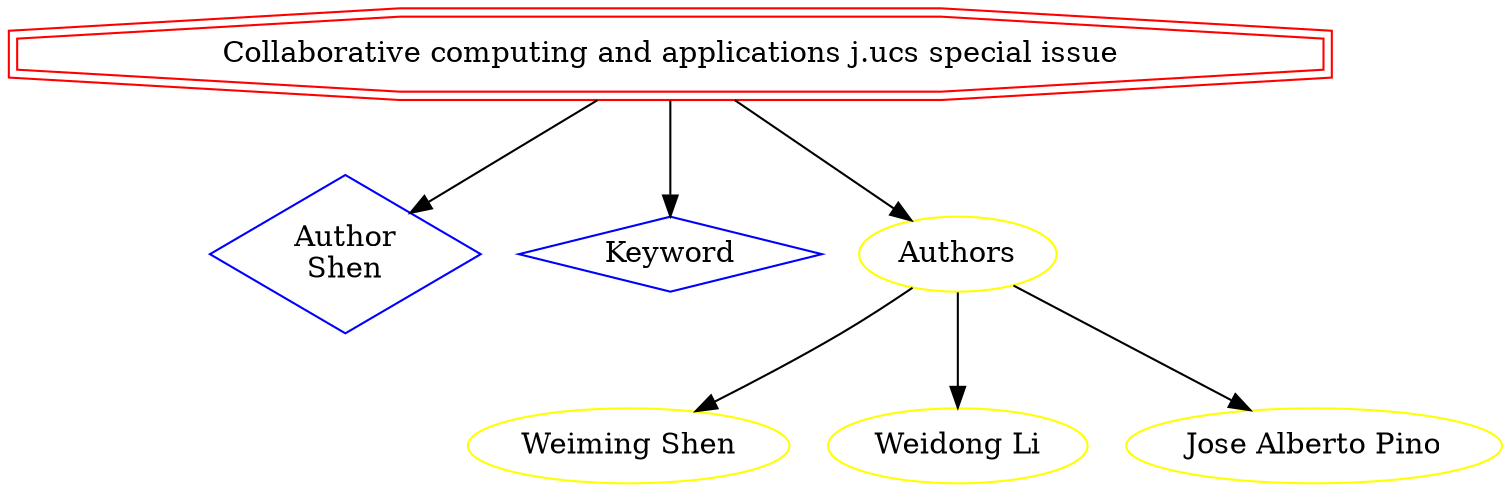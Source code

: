 strict digraph mind_map118 {
	node [color=red shape=doubleoctagon]
	"Collaborative computing and applications j.ucs special issue"
	node [color=blue shape=diamond]
	"Author
Shen"
	Keyword
	"Collaborative computing and applications j.ucs special issue" -> "Author
Shen"
	"Collaborative computing and applications j.ucs special issue" -> Keyword
	node [color=yellow shape=ellipse]
	"Collaborative computing and applications j.ucs special issue" -> Authors
	Authors -> "Weiming Shen"
	Authors -> "Weidong Li"
	Authors -> "Jose Alberto Pino"
}
